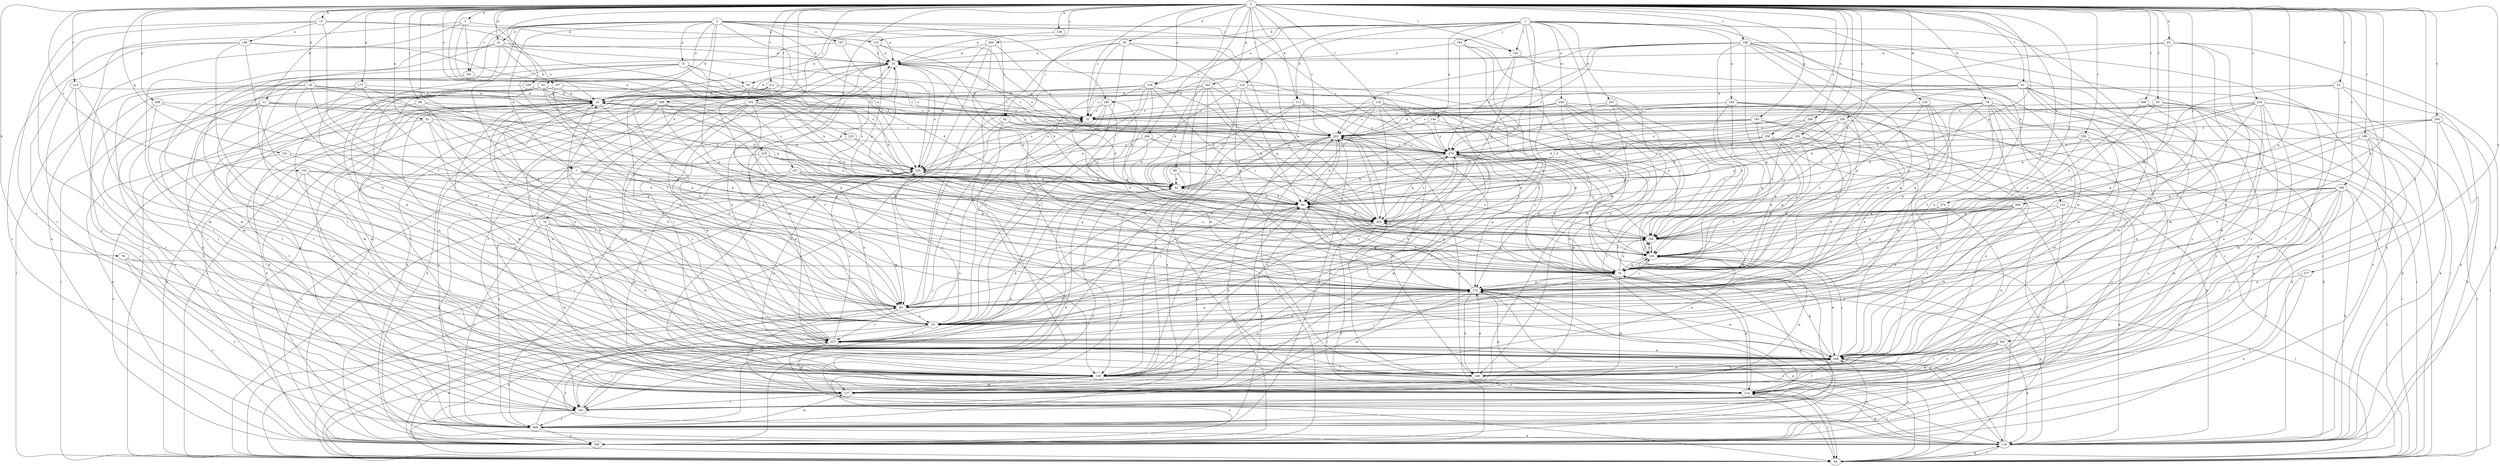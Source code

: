 strict digraph  {
0;
1;
2;
3;
7;
9;
10;
11;
13;
15;
18;
21;
32;
35;
41;
42;
51;
52;
53;
55;
61;
63;
74;
76;
78;
79;
83;
84;
89;
92;
93;
94;
99;
102;
104;
105;
113;
115;
116;
119;
122;
125;
126;
130;
137;
138;
139;
140;
143;
144;
147;
148;
149;
153;
157;
160;
161;
162;
165;
172;
177;
182;
185;
186;
189;
190;
191;
192;
194;
195;
200;
203;
204;
208;
209;
210;
212;
214;
216;
223;
225;
230;
237;
244;
247;
248;
249;
250;
253;
257;
258;
259;
260;
261;
264;
268;
269;
274;
277;
279;
0 -> 3  [label=a];
0 -> 7  [label=a];
0 -> 11  [label=b];
0 -> 13  [label=b];
0 -> 15  [label=b];
0 -> 18  [label=b];
0 -> 32  [label=c];
0 -> 35  [label=d];
0 -> 41  [label=d];
0 -> 51  [label=e];
0 -> 55  [label=f];
0 -> 61  [label=f];
0 -> 74  [label=g];
0 -> 76  [label=h];
0 -> 78  [label=h];
0 -> 79  [label=h];
0 -> 83  [label=h];
0 -> 89  [label=i];
0 -> 99  [label=j];
0 -> 102  [label=j];
0 -> 113  [label=k];
0 -> 119  [label=l];
0 -> 122  [label=l];
0 -> 125  [label=l];
0 -> 130  [label=m];
0 -> 138  [label=n];
0 -> 139  [label=n];
0 -> 153  [label=o];
0 -> 157  [label=o];
0 -> 161  [label=p];
0 -> 162  [label=p];
0 -> 165  [label=p];
0 -> 172  [label=p];
0 -> 177  [label=q];
0 -> 182  [label=q];
0 -> 185  [label=r];
0 -> 186  [label=r];
0 -> 189  [label=r];
0 -> 194  [label=s];
0 -> 195  [label=s];
0 -> 200  [label=s];
0 -> 203  [label=s];
0 -> 204  [label=t];
0 -> 208  [label=t];
0 -> 209  [label=t];
0 -> 210  [label=t];
0 -> 212  [label=t];
0 -> 216  [label=u];
0 -> 223  [label=u];
0 -> 230  [label=v];
0 -> 249  [label=x];
0 -> 250  [label=x];
0 -> 253  [label=x];
0 -> 257  [label=x];
0 -> 258  [label=x];
0 -> 259  [label=y];
0 -> 260  [label=y];
0 -> 261  [label=y];
0 -> 264  [label=y];
0 -> 268  [label=y];
0 -> 274  [label=z];
0 -> 277  [label=z];
1 -> 21  [label=b];
1 -> 92  [label=i];
1 -> 104  [label=j];
1 -> 113  [label=k];
1 -> 115  [label=k];
1 -> 125  [label=l];
1 -> 137  [label=m];
1 -> 139  [label=n];
1 -> 140  [label=n];
1 -> 143  [label=n];
1 -> 144  [label=n];
1 -> 160  [label=o];
1 -> 190  [label=r];
1 -> 214  [label=t];
1 -> 237  [label=v];
1 -> 244  [label=w];
1 -> 247  [label=w];
1 -> 248  [label=w];
2 -> 7  [label=a];
2 -> 9  [label=a];
2 -> 10  [label=a];
2 -> 21  [label=b];
2 -> 41  [label=d];
2 -> 52  [label=e];
2 -> 53  [label=e];
2 -> 92  [label=i];
2 -> 125  [label=l];
2 -> 126  [label=l];
2 -> 147  [label=n];
2 -> 172  [label=p];
2 -> 190  [label=r];
2 -> 191  [label=r];
2 -> 225  [label=u];
2 -> 258  [label=x];
2 -> 279  [label=z];
3 -> 115  [label=k];
3 -> 160  [label=o];
3 -> 191  [label=r];
3 -> 258  [label=x];
3 -> 269  [label=y];
7 -> 42  [label=d];
7 -> 63  [label=f];
7 -> 160  [label=o];
7 -> 172  [label=p];
7 -> 182  [label=q];
7 -> 192  [label=r];
9 -> 63  [label=f];
9 -> 93  [label=i];
9 -> 137  [label=m];
9 -> 192  [label=r];
9 -> 203  [label=s];
9 -> 225  [label=u];
10 -> 21  [label=b];
10 -> 84  [label=h];
10 -> 93  [label=i];
10 -> 105  [label=j];
10 -> 126  [label=l];
10 -> 192  [label=r];
10 -> 225  [label=u];
10 -> 248  [label=w];
10 -> 269  [label=y];
11 -> 32  [label=c];
11 -> 42  [label=d];
11 -> 94  [label=i];
11 -> 105  [label=j];
11 -> 126  [label=l];
11 -> 192  [label=r];
11 -> 237  [label=v];
13 -> 32  [label=c];
13 -> 63  [label=f];
13 -> 115  [label=k];
13 -> 126  [label=l];
13 -> 148  [label=n];
13 -> 214  [label=t];
15 -> 21  [label=b];
15 -> 116  [label=k];
15 -> 160  [label=o];
15 -> 214  [label=t];
15 -> 258  [label=x];
18 -> 21  [label=b];
18 -> 53  [label=e];
18 -> 63  [label=f];
18 -> 94  [label=i];
18 -> 105  [label=j];
18 -> 126  [label=l];
18 -> 182  [label=q];
21 -> 32  [label=c];
21 -> 42  [label=d];
21 -> 126  [label=l];
21 -> 172  [label=p];
21 -> 237  [label=v];
21 -> 248  [label=w];
32 -> 21  [label=b];
32 -> 203  [label=s];
35 -> 10  [label=a];
35 -> 32  [label=c];
35 -> 126  [label=l];
35 -> 149  [label=n];
35 -> 172  [label=p];
35 -> 182  [label=q];
35 -> 258  [label=x];
41 -> 10  [label=a];
41 -> 21  [label=b];
41 -> 126  [label=l];
41 -> 137  [label=m];
41 -> 225  [label=u];
41 -> 248  [label=w];
42 -> 84  [label=h];
42 -> 160  [label=o];
42 -> 192  [label=r];
51 -> 53  [label=e];
51 -> 63  [label=f];
51 -> 74  [label=g];
51 -> 160  [label=o];
51 -> 203  [label=s];
51 -> 214  [label=t];
52 -> 21  [label=b];
52 -> 32  [label=c];
52 -> 84  [label=h];
52 -> 137  [label=m];
52 -> 149  [label=n];
52 -> 160  [label=o];
52 -> 172  [label=p];
52 -> 192  [label=r];
53 -> 21  [label=b];
53 -> 94  [label=i];
53 -> 160  [label=o];
53 -> 172  [label=p];
53 -> 225  [label=u];
53 -> 237  [label=v];
53 -> 279  [label=z];
55 -> 32  [label=c];
55 -> 94  [label=i];
55 -> 105  [label=j];
55 -> 149  [label=n];
55 -> 225  [label=u];
61 -> 21  [label=b];
61 -> 53  [label=e];
61 -> 84  [label=h];
61 -> 94  [label=i];
61 -> 126  [label=l];
61 -> 203  [label=s];
61 -> 214  [label=t];
61 -> 248  [label=w];
61 -> 258  [label=x];
61 -> 269  [label=y];
63 -> 32  [label=c];
63 -> 53  [label=e];
63 -> 137  [label=m];
63 -> 237  [label=v];
63 -> 258  [label=x];
74 -> 84  [label=h];
74 -> 105  [label=j];
74 -> 126  [label=l];
74 -> 137  [label=m];
74 -> 172  [label=p];
74 -> 182  [label=q];
74 -> 203  [label=s];
74 -> 225  [label=u];
74 -> 258  [label=x];
76 -> 32  [label=c];
76 -> 63  [label=f];
76 -> 74  [label=g];
76 -> 84  [label=h];
76 -> 94  [label=i];
76 -> 149  [label=n];
76 -> 172  [label=p];
76 -> 237  [label=v];
76 -> 258  [label=x];
76 -> 279  [label=z];
78 -> 74  [label=g];
78 -> 160  [label=o];
78 -> 248  [label=w];
78 -> 269  [label=y];
79 -> 126  [label=l];
79 -> 137  [label=m];
79 -> 214  [label=t];
79 -> 248  [label=w];
79 -> 258  [label=x];
79 -> 269  [label=y];
83 -> 10  [label=a];
83 -> 74  [label=g];
83 -> 84  [label=h];
83 -> 116  [label=k];
83 -> 237  [label=v];
83 -> 248  [label=w];
84 -> 42  [label=d];
84 -> 53  [label=e];
84 -> 74  [label=g];
84 -> 126  [label=l];
84 -> 172  [label=p];
84 -> 182  [label=q];
89 -> 42  [label=d];
89 -> 94  [label=i];
89 -> 258  [label=x];
92 -> 42  [label=d];
92 -> 84  [label=h];
92 -> 94  [label=i];
92 -> 203  [label=s];
92 -> 214  [label=t];
93 -> 21  [label=b];
93 -> 32  [label=c];
93 -> 137  [label=m];
93 -> 172  [label=p];
93 -> 203  [label=s];
94 -> 21  [label=b];
94 -> 32  [label=c];
94 -> 63  [label=f];
94 -> 105  [label=j];
94 -> 116  [label=k];
94 -> 172  [label=p];
94 -> 214  [label=t];
99 -> 32  [label=c];
99 -> 53  [label=e];
99 -> 137  [label=m];
99 -> 258  [label=x];
102 -> 32  [label=c];
102 -> 53  [label=e];
102 -> 63  [label=f];
102 -> 149  [label=n];
102 -> 182  [label=q];
102 -> 214  [label=t];
102 -> 225  [label=u];
102 -> 248  [label=w];
104 -> 10  [label=a];
104 -> 53  [label=e];
104 -> 63  [label=f];
104 -> 149  [label=n];
104 -> 237  [label=v];
105 -> 74  [label=g];
105 -> 137  [label=m];
105 -> 248  [label=w];
105 -> 258  [label=x];
113 -> 32  [label=c];
113 -> 42  [label=d];
113 -> 105  [label=j];
113 -> 137  [label=m];
113 -> 160  [label=o];
113 -> 269  [label=y];
113 -> 279  [label=z];
115 -> 10  [label=a];
115 -> 182  [label=q];
115 -> 203  [label=s];
115 -> 279  [label=z];
116 -> 21  [label=b];
116 -> 74  [label=g];
116 -> 94  [label=i];
116 -> 172  [label=p];
116 -> 214  [label=t];
116 -> 237  [label=v];
116 -> 279  [label=z];
119 -> 32  [label=c];
119 -> 53  [label=e];
119 -> 74  [label=g];
119 -> 105  [label=j];
119 -> 182  [label=q];
119 -> 192  [label=r];
119 -> 203  [label=s];
119 -> 225  [label=u];
119 -> 258  [label=x];
122 -> 21  [label=b];
122 -> 53  [label=e];
122 -> 74  [label=g];
122 -> 84  [label=h];
122 -> 105  [label=j];
122 -> 237  [label=v];
125 -> 94  [label=i];
125 -> 182  [label=q];
125 -> 279  [label=z];
126 -> 137  [label=m];
126 -> 160  [label=o];
126 -> 172  [label=p];
126 -> 214  [label=t];
126 -> 258  [label=x];
126 -> 279  [label=z];
130 -> 32  [label=c];
130 -> 74  [label=g];
130 -> 105  [label=j];
130 -> 172  [label=p];
130 -> 237  [label=v];
137 -> 84  [label=h];
137 -> 192  [label=r];
137 -> 203  [label=s];
138 -> 10  [label=a];
139 -> 21  [label=b];
139 -> 53  [label=e];
139 -> 63  [label=f];
139 -> 74  [label=g];
139 -> 105  [label=j];
139 -> 126  [label=l];
139 -> 182  [label=q];
139 -> 248  [label=w];
140 -> 32  [label=c];
140 -> 42  [label=d];
140 -> 63  [label=f];
140 -> 74  [label=g];
140 -> 105  [label=j];
140 -> 160  [label=o];
140 -> 248  [label=w];
143 -> 116  [label=k];
143 -> 182  [label=q];
143 -> 192  [label=r];
143 -> 248  [label=w];
144 -> 192  [label=r];
144 -> 203  [label=s];
144 -> 279  [label=z];
147 -> 10  [label=a];
147 -> 137  [label=m];
147 -> 225  [label=u];
148 -> 10  [label=a];
148 -> 53  [label=e];
148 -> 203  [label=s];
148 -> 214  [label=t];
148 -> 237  [label=v];
148 -> 269  [label=y];
149 -> 21  [label=b];
149 -> 172  [label=p];
149 -> 203  [label=s];
149 -> 225  [label=u];
149 -> 248  [label=w];
153 -> 42  [label=d];
153 -> 53  [label=e];
153 -> 84  [label=h];
153 -> 126  [label=l];
153 -> 192  [label=r];
157 -> 21  [label=b];
157 -> 32  [label=c];
157 -> 126  [label=l];
157 -> 172  [label=p];
160 -> 203  [label=s];
160 -> 225  [label=u];
160 -> 248  [label=w];
161 -> 63  [label=f];
161 -> 160  [label=o];
161 -> 225  [label=u];
162 -> 21  [label=b];
162 -> 32  [label=c];
162 -> 42  [label=d];
162 -> 182  [label=q];
162 -> 192  [label=r];
162 -> 203  [label=s];
162 -> 214  [label=t];
165 -> 53  [label=e];
165 -> 74  [label=g];
165 -> 84  [label=h];
165 -> 116  [label=k];
165 -> 203  [label=s];
165 -> 225  [label=u];
172 -> 63  [label=f];
172 -> 84  [label=h];
172 -> 94  [label=i];
172 -> 105  [label=j];
172 -> 137  [label=m];
172 -> 149  [label=n];
172 -> 248  [label=w];
177 -> 21  [label=b];
177 -> 63  [label=f];
177 -> 74  [label=g];
177 -> 192  [label=r];
177 -> 237  [label=v];
182 -> 10  [label=a];
182 -> 32  [label=c];
182 -> 94  [label=i];
182 -> 116  [label=k];
182 -> 126  [label=l];
182 -> 203  [label=s];
182 -> 258  [label=x];
182 -> 279  [label=z];
185 -> 84  [label=h];
185 -> 105  [label=j];
185 -> 116  [label=k];
185 -> 225  [label=u];
185 -> 269  [label=y];
185 -> 279  [label=z];
186 -> 10  [label=a];
186 -> 42  [label=d];
186 -> 53  [label=e];
186 -> 74  [label=g];
186 -> 105  [label=j];
186 -> 116  [label=k];
186 -> 137  [label=m];
186 -> 172  [label=p];
186 -> 203  [label=s];
186 -> 248  [label=w];
186 -> 269  [label=y];
186 -> 279  [label=z];
189 -> 63  [label=f];
189 -> 94  [label=i];
189 -> 149  [label=n];
189 -> 172  [label=p];
189 -> 192  [label=r];
189 -> 279  [label=z];
190 -> 32  [label=c];
190 -> 42  [label=d];
190 -> 74  [label=g];
190 -> 94  [label=i];
190 -> 116  [label=k];
190 -> 160  [label=o];
191 -> 84  [label=h];
191 -> 126  [label=l];
192 -> 42  [label=d];
192 -> 94  [label=i];
192 -> 269  [label=y];
194 -> 63  [label=f];
194 -> 84  [label=h];
194 -> 94  [label=i];
194 -> 105  [label=j];
194 -> 116  [label=k];
194 -> 160  [label=o];
194 -> 182  [label=q];
194 -> 192  [label=r];
194 -> 214  [label=t];
194 -> 248  [label=w];
195 -> 42  [label=d];
195 -> 53  [label=e];
195 -> 84  [label=h];
195 -> 105  [label=j];
195 -> 116  [label=k];
195 -> 182  [label=q];
195 -> 203  [label=s];
195 -> 258  [label=x];
200 -> 10  [label=a];
200 -> 63  [label=f];
200 -> 172  [label=p];
200 -> 203  [label=s];
200 -> 225  [label=u];
203 -> 10  [label=a];
203 -> 42  [label=d];
203 -> 84  [label=h];
203 -> 126  [label=l];
203 -> 149  [label=n];
203 -> 160  [label=o];
203 -> 269  [label=y];
203 -> 279  [label=z];
204 -> 74  [label=g];
204 -> 94  [label=i];
204 -> 116  [label=k];
204 -> 203  [label=s];
204 -> 214  [label=t];
204 -> 258  [label=x];
208 -> 32  [label=c];
208 -> 63  [label=f];
208 -> 116  [label=k];
208 -> 149  [label=n];
208 -> 160  [label=o];
208 -> 172  [label=p];
208 -> 258  [label=x];
208 -> 269  [label=y];
209 -> 32  [label=c];
209 -> 116  [label=k];
209 -> 160  [label=o];
209 -> 248  [label=w];
209 -> 258  [label=x];
210 -> 21  [label=b];
210 -> 192  [label=r];
210 -> 214  [label=t];
210 -> 269  [label=y];
212 -> 21  [label=b];
212 -> 42  [label=d];
212 -> 53  [label=e];
212 -> 63  [label=f];
212 -> 84  [label=h];
212 -> 94  [label=i];
212 -> 116  [label=k];
212 -> 269  [label=y];
212 -> 279  [label=z];
214 -> 10  [label=a];
214 -> 74  [label=g];
214 -> 94  [label=i];
214 -> 116  [label=k];
214 -> 172  [label=p];
216 -> 42  [label=d];
216 -> 53  [label=e];
216 -> 74  [label=g];
216 -> 105  [label=j];
216 -> 160  [label=o];
216 -> 225  [label=u];
223 -> 225  [label=u];
223 -> 279  [label=z];
223 -> 237  [label=s];
225 -> 42  [label=d];
225 -> 84  [label=h];
225 -> 94  [label=i];
230 -> 42  [label=d];
230 -> 94  [label=i];
230 -> 248  [label=w];
230 -> 258  [label=x];
230 -> 279  [label=z];
237 -> 10  [label=a];
237 -> 21  [label=b];
237 -> 137  [label=m];
237 -> 160  [label=o];
237 -> 172  [label=p];
237 -> 192  [label=r];
237 -> 225  [label=u];
237 -> 248  [label=w];
244 -> 32  [label=c];
244 -> 94  [label=i];
244 -> 137  [label=m];
244 -> 172  [label=p];
244 -> 192  [label=r];
244 -> 203  [label=s];
244 -> 214  [label=t];
244 -> 225  [label=u];
244 -> 279  [label=z];
247 -> 32  [label=c];
247 -> 53  [label=e];
247 -> 105  [label=j];
247 -> 258  [label=x];
247 -> 279  [label=z];
248 -> 21  [label=b];
248 -> 74  [label=g];
248 -> 105  [label=j];
248 -> 116  [label=k];
248 -> 126  [label=l];
248 -> 149  [label=n];
248 -> 160  [label=o];
248 -> 214  [label=t];
248 -> 237  [label=v];
249 -> 42  [label=d];
249 -> 74  [label=g];
249 -> 203  [label=s];
249 -> 258  [label=x];
250 -> 42  [label=d];
250 -> 74  [label=g];
250 -> 84  [label=h];
250 -> 126  [label=l];
250 -> 149  [label=n];
250 -> 172  [label=p];
250 -> 225  [label=u];
250 -> 279  [label=z];
253 -> 32  [label=c];
253 -> 42  [label=d];
253 -> 74  [label=g];
253 -> 84  [label=h];
253 -> 116  [label=k];
253 -> 126  [label=l];
253 -> 137  [label=m];
253 -> 182  [label=q];
253 -> 214  [label=t];
253 -> 248  [label=w];
257 -> 42  [label=d];
257 -> 53  [label=e];
257 -> 74  [label=g];
257 -> 137  [label=m];
257 -> 182  [label=q];
257 -> 269  [label=y];
258 -> 105  [label=j];
258 -> 172  [label=p];
258 -> 279  [label=z];
259 -> 21  [label=b];
259 -> 94  [label=i];
259 -> 214  [label=t];
260 -> 74  [label=g];
260 -> 105  [label=j];
260 -> 172  [label=p];
260 -> 182  [label=q];
260 -> 192  [label=r];
260 -> 237  [label=v];
260 -> 248  [label=w];
261 -> 116  [label=k];
261 -> 126  [label=l];
261 -> 137  [label=m];
261 -> 149  [label=n];
261 -> 248  [label=w];
264 -> 42  [label=d];
264 -> 53  [label=e];
264 -> 84  [label=h];
264 -> 225  [label=u];
264 -> 279  [label=z];
268 -> 32  [label=c];
268 -> 126  [label=l];
268 -> 172  [label=p];
268 -> 237  [label=v];
269 -> 21  [label=b];
269 -> 42  [label=d];
269 -> 63  [label=f];
269 -> 74  [label=g];
269 -> 84  [label=h];
269 -> 116  [label=k];
269 -> 137  [label=m];
269 -> 160  [label=o];
274 -> 53  [label=e];
274 -> 149  [label=n];
274 -> 182  [label=q];
274 -> 258  [label=x];
277 -> 160  [label=o];
277 -> 172  [label=p];
277 -> 269  [label=y];
279 -> 10  [label=a];
279 -> 21  [label=b];
279 -> 63  [label=f];
279 -> 74  [label=g];
279 -> 84  [label=h];
279 -> 126  [label=l];
279 -> 137  [label=m];
279 -> 172  [label=p];
279 -> 182  [label=q];
279 -> 203  [label=s];
279 -> 225  [label=u];
}
